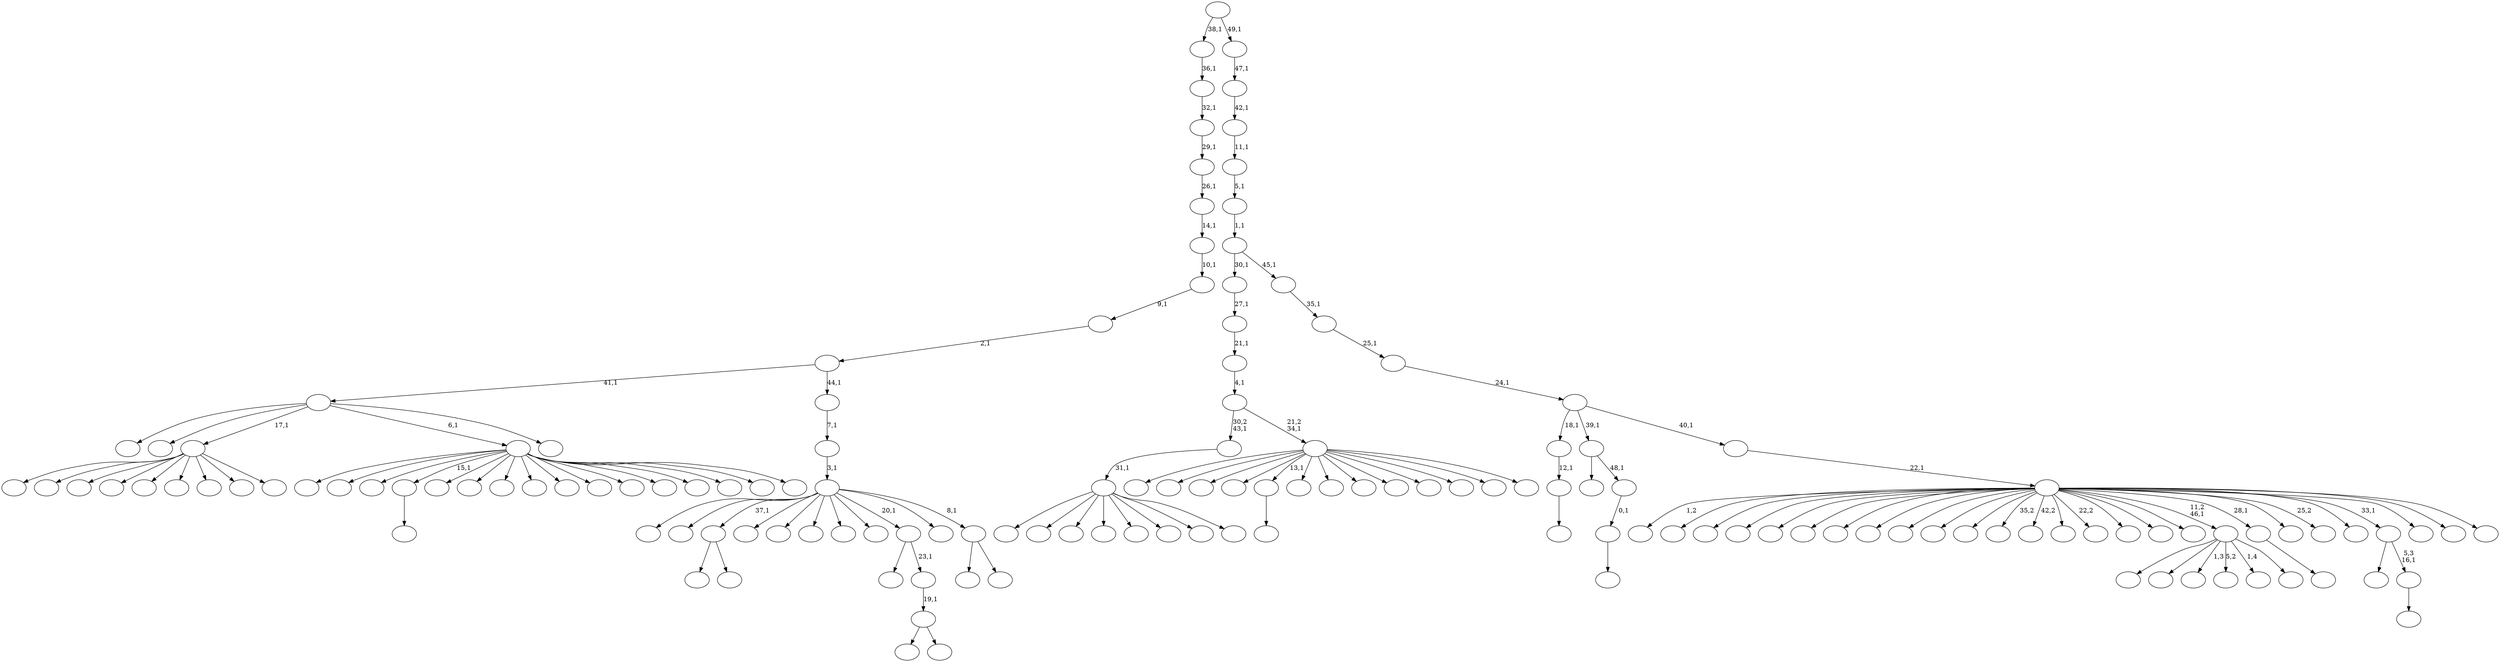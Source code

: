 digraph T {
	150 [label=""]
	149 [label=""]
	148 [label=""]
	147 [label=""]
	146 [label=""]
	145 [label=""]
	144 [label=""]
	143 [label=""]
	142 [label=""]
	141 [label=""]
	140 [label=""]
	139 [label=""]
	138 [label=""]
	137 [label=""]
	136 [label=""]
	135 [label=""]
	134 [label=""]
	133 [label=""]
	132 [label=""]
	131 [label=""]
	130 [label=""]
	129 [label=""]
	128 [label=""]
	127 [label=""]
	126 [label=""]
	125 [label=""]
	124 [label=""]
	123 [label=""]
	122 [label=""]
	121 [label=""]
	120 [label=""]
	119 [label=""]
	118 [label=""]
	117 [label=""]
	116 [label=""]
	115 [label=""]
	114 [label=""]
	113 [label=""]
	112 [label=""]
	111 [label=""]
	110 [label=""]
	109 [label=""]
	108 [label=""]
	107 [label=""]
	106 [label=""]
	105 [label=""]
	104 [label=""]
	103 [label=""]
	102 [label=""]
	101 [label=""]
	100 [label=""]
	99 [label=""]
	98 [label=""]
	97 [label=""]
	96 [label=""]
	95 [label=""]
	94 [label=""]
	93 [label=""]
	92 [label=""]
	91 [label=""]
	90 [label=""]
	89 [label=""]
	88 [label=""]
	87 [label=""]
	86 [label=""]
	85 [label=""]
	84 [label=""]
	83 [label=""]
	82 [label=""]
	81 [label=""]
	80 [label=""]
	79 [label=""]
	78 [label=""]
	77 [label=""]
	76 [label=""]
	75 [label=""]
	74 [label=""]
	73 [label=""]
	72 [label=""]
	71 [label=""]
	70 [label=""]
	69 [label=""]
	68 [label=""]
	67 [label=""]
	66 [label=""]
	65 [label=""]
	64 [label=""]
	63 [label=""]
	62 [label=""]
	61 [label=""]
	60 [label=""]
	59 [label=""]
	58 [label=""]
	57 [label=""]
	56 [label=""]
	55 [label=""]
	54 [label=""]
	53 [label=""]
	52 [label=""]
	51 [label=""]
	50 [label=""]
	49 [label=""]
	48 [label=""]
	47 [label=""]
	46 [label=""]
	45 [label=""]
	44 [label=""]
	43 [label=""]
	42 [label=""]
	41 [label=""]
	40 [label=""]
	39 [label=""]
	38 [label=""]
	37 [label=""]
	36 [label=""]
	35 [label=""]
	34 [label=""]
	33 [label=""]
	32 [label=""]
	31 [label=""]
	30 [label=""]
	29 [label=""]
	28 [label=""]
	27 [label=""]
	26 [label=""]
	25 [label=""]
	24 [label=""]
	23 [label=""]
	22 [label=""]
	21 [label=""]
	20 [label=""]
	19 [label=""]
	18 [label=""]
	17 [label=""]
	16 [label=""]
	15 [label=""]
	14 [label=""]
	13 [label=""]
	12 [label=""]
	11 [label=""]
	10 [label=""]
	9 [label=""]
	8 [label=""]
	7 [label=""]
	6 [label=""]
	5 [label=""]
	4 [label=""]
	3 [label=""]
	2 [label=""]
	1 [label=""]
	0 [label=""]
	138 -> 139 [label=""]
	131 -> 132 [label=""]
	130 -> 131 [label="12,1"]
	104 -> 112 [label=""]
	104 -> 105 [label=""]
	101 -> 102 [label=""]
	98 -> 99 [label=""]
	97 -> 98 [label="0,1"]
	96 -> 100 [label=""]
	96 -> 97 [label="48,1"]
	67 -> 136 [label=""]
	67 -> 106 [label=""]
	67 -> 91 [label="1,3"]
	67 -> 88 [label="5,2"]
	67 -> 75 [label="1,4"]
	67 -> 68 [label=""]
	64 -> 65 [label=""]
	62 -> 113 [label=""]
	62 -> 63 [label=""]
	61 -> 62 [label="19,1"]
	60 -> 118 [label=""]
	60 -> 61 [label="23,1"]
	51 -> 120 [label=""]
	51 -> 117 [label=""]
	51 -> 116 [label=""]
	51 -> 103 [label=""]
	51 -> 84 [label=""]
	51 -> 71 [label=""]
	51 -> 66 [label=""]
	51 -> 58 [label=""]
	51 -> 52 [label=""]
	49 -> 150 [label=""]
	49 -> 144 [label=""]
	49 -> 141 [label=""]
	49 -> 138 [label="15,1"]
	49 -> 134 [label=""]
	49 -> 107 [label=""]
	49 -> 95 [label=""]
	49 -> 94 [label=""]
	49 -> 87 [label=""]
	49 -> 82 [label=""]
	49 -> 76 [label=""]
	49 -> 72 [label=""]
	49 -> 59 [label=""]
	49 -> 56 [label=""]
	49 -> 55 [label=""]
	49 -> 50 [label=""]
	47 -> 147 [label=""]
	47 -> 133 [label=""]
	47 -> 129 [label=""]
	47 -> 121 [label=""]
	47 -> 86 [label=""]
	47 -> 81 [label=""]
	47 -> 54 [label=""]
	47 -> 48 [label=""]
	46 -> 47 [label="31,1"]
	40 -> 148 [label=""]
	40 -> 127 [label=""]
	40 -> 51 [label="17,1"]
	40 -> 49 [label="6,1"]
	40 -> 41 [label=""]
	37 -> 143 [label=""]
	37 -> 38 [label=""]
	36 -> 137 [label=""]
	36 -> 122 [label=""]
	36 -> 104 [label="37,1"]
	36 -> 90 [label=""]
	36 -> 79 [label=""]
	36 -> 78 [label=""]
	36 -> 77 [label=""]
	36 -> 74 [label=""]
	36 -> 60 [label="20,1"]
	36 -> 44 [label=""]
	36 -> 37 [label="8,1"]
	35 -> 36 [label="3,1"]
	34 -> 35 [label="7,1"]
	33 -> 40 [label="41,1"]
	33 -> 34 [label="44,1"]
	32 -> 33 [label="2,1"]
	31 -> 32 [label="9,1"]
	30 -> 31 [label="10,1"]
	29 -> 30 [label="14,1"]
	28 -> 29 [label="26,1"]
	27 -> 28 [label="29,1"]
	26 -> 27 [label="32,1"]
	25 -> 26 [label="36,1"]
	23 -> 24 [label=""]
	22 -> 114 [label=""]
	22 -> 23 [label="5,3\n16,1"]
	19 -> 149 [label=""]
	19 -> 124 [label=""]
	19 -> 110 [label=""]
	19 -> 108 [label=""]
	19 -> 101 [label="13,1"]
	19 -> 92 [label=""]
	19 -> 85 [label=""]
	19 -> 80 [label=""]
	19 -> 69 [label=""]
	19 -> 45 [label=""]
	19 -> 42 [label=""]
	19 -> 39 [label=""]
	19 -> 20 [label=""]
	18 -> 46 [label="30,2\n43,1"]
	18 -> 19 [label="21,2\n34,1"]
	17 -> 18 [label="4,1"]
	16 -> 17 [label="21,1"]
	15 -> 16 [label="27,1"]
	12 -> 146 [label="1,2"]
	12 -> 145 [label=""]
	12 -> 142 [label=""]
	12 -> 140 [label=""]
	12 -> 135 [label=""]
	12 -> 128 [label=""]
	12 -> 126 [label=""]
	12 -> 125 [label=""]
	12 -> 123 [label=""]
	12 -> 119 [label=""]
	12 -> 115 [label=""]
	12 -> 111 [label="35,2"]
	12 -> 109 [label="42,2"]
	12 -> 93 [label=""]
	12 -> 89 [label="22,2"]
	12 -> 83 [label=""]
	12 -> 73 [label=""]
	12 -> 70 [label=""]
	12 -> 67 [label="11,2\n46,1"]
	12 -> 64 [label="28,1"]
	12 -> 57 [label=""]
	12 -> 53 [label="25,2"]
	12 -> 43 [label=""]
	12 -> 22 [label="33,1"]
	12 -> 21 [label=""]
	12 -> 14 [label=""]
	12 -> 13 [label=""]
	11 -> 12 [label="22,1"]
	10 -> 130 [label="18,1"]
	10 -> 96 [label="39,1"]
	10 -> 11 [label="40,1"]
	9 -> 10 [label="24,1"]
	8 -> 9 [label="25,1"]
	7 -> 8 [label="35,1"]
	6 -> 15 [label="30,1"]
	6 -> 7 [label="45,1"]
	5 -> 6 [label="1,1"]
	4 -> 5 [label="5,1"]
	3 -> 4 [label="11,1"]
	2 -> 3 [label="42,1"]
	1 -> 2 [label="47,1"]
	0 -> 25 [label="38,1"]
	0 -> 1 [label="49,1"]
}

